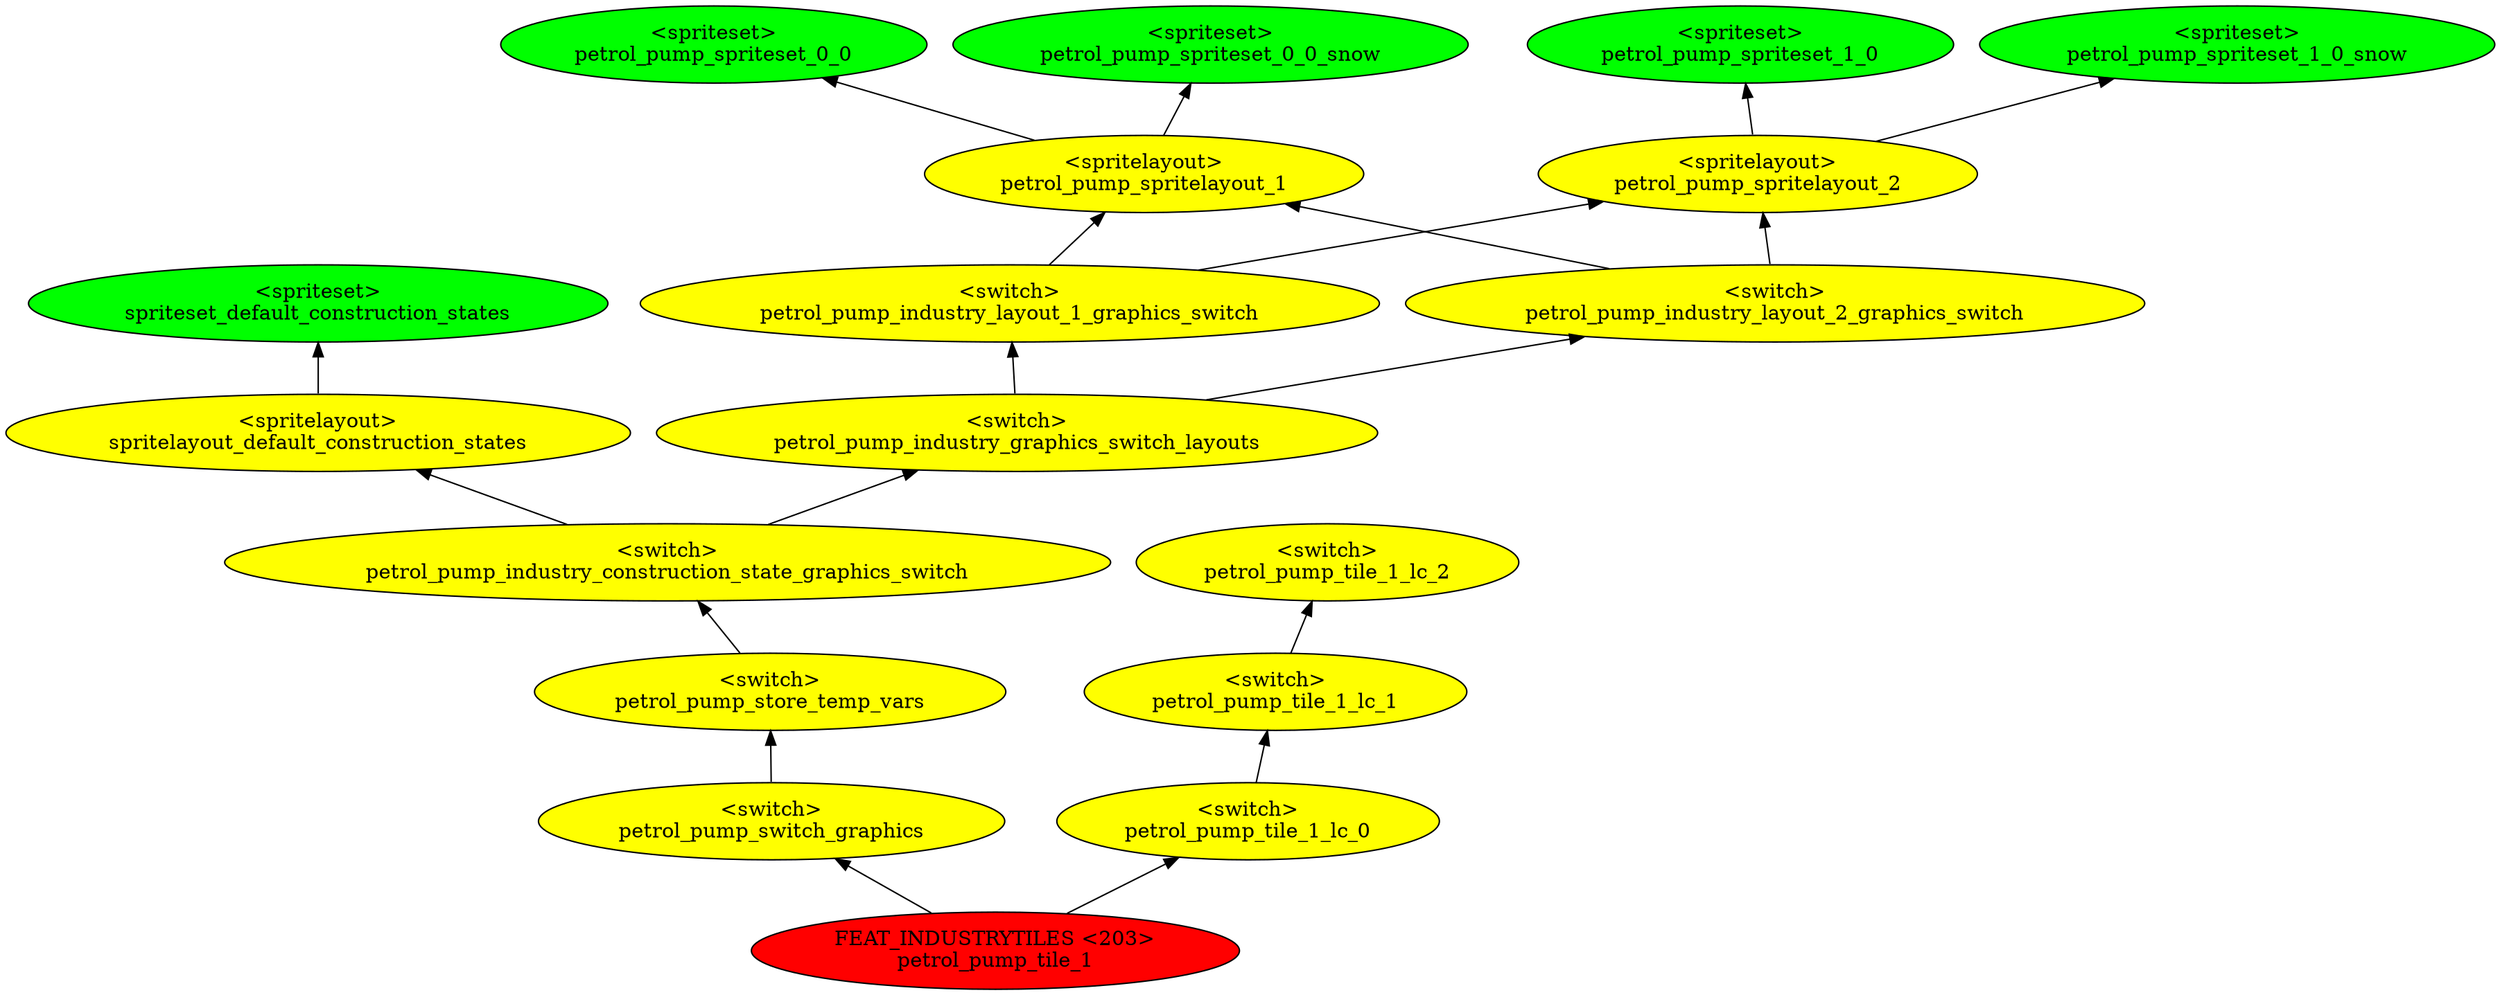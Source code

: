 digraph {
rankdir="BT"
spriteset_default_construction_states [fillcolor=green style="filled" label="<spriteset>\nspriteset_default_construction_states"]
spritelayout_default_construction_states [fillcolor=yellow style="filled" label="<spritelayout>\nspritelayout_default_construction_states"]
petrol_pump_spriteset_0_0 [fillcolor=green style="filled" label="<spriteset>\npetrol_pump_spriteset_0_0"]
petrol_pump_spriteset_0_0_snow [fillcolor=green style="filled" label="<spriteset>\npetrol_pump_spriteset_0_0_snow"]
petrol_pump_spriteset_1_0 [fillcolor=green style="filled" label="<spriteset>\npetrol_pump_spriteset_1_0"]
petrol_pump_spriteset_1_0_snow [fillcolor=green style="filled" label="<spriteset>\npetrol_pump_spriteset_1_0_snow"]
petrol_pump_spritelayout_1 [fillcolor=yellow style="filled" label="<spritelayout>\npetrol_pump_spritelayout_1"]
petrol_pump_spritelayout_2 [fillcolor=yellow style="filled" label="<spritelayout>\npetrol_pump_spritelayout_2"]
petrol_pump_industry_layout_1_graphics_switch [fillcolor=yellow style="filled" label="<switch>\npetrol_pump_industry_layout_1_graphics_switch"]
petrol_pump_industry_layout_2_graphics_switch [fillcolor=yellow style="filled" label="<switch>\npetrol_pump_industry_layout_2_graphics_switch"]
petrol_pump_industry_graphics_switch_layouts [fillcolor=yellow style="filled" label="<switch>\npetrol_pump_industry_graphics_switch_layouts"]
petrol_pump_industry_construction_state_graphics_switch [fillcolor=yellow style="filled" label="<switch>\npetrol_pump_industry_construction_state_graphics_switch"]
petrol_pump_store_temp_vars [fillcolor=yellow style="filled" label="<switch>\npetrol_pump_store_temp_vars"]
petrol_pump_switch_graphics [fillcolor=yellow style="filled" label="<switch>\npetrol_pump_switch_graphics"]
petrol_pump_tile_1_lc_2 [fillcolor=yellow style="filled" label="<switch>\npetrol_pump_tile_1_lc_2"]
petrol_pump_tile_1_lc_1 [fillcolor=yellow style="filled" label="<switch>\npetrol_pump_tile_1_lc_1"]
petrol_pump_tile_1_lc_0 [fillcolor=yellow style="filled" label="<switch>\npetrol_pump_tile_1_lc_0"]
petrol_pump_tile_1 [fillcolor=red style="filled" label="FEAT_INDUSTRYTILES <203>\npetrol_pump_tile_1"]
petrol_pump_store_temp_vars->petrol_pump_industry_construction_state_graphics_switch
petrol_pump_spritelayout_1->petrol_pump_spriteset_0_0
petrol_pump_industry_construction_state_graphics_switch->spritelayout_default_construction_states
petrol_pump_industry_construction_state_graphics_switch->petrol_pump_industry_graphics_switch_layouts
petrol_pump_tile_1->petrol_pump_switch_graphics
petrol_pump_tile_1->petrol_pump_tile_1_lc_0
petrol_pump_switch_graphics->petrol_pump_store_temp_vars
petrol_pump_industry_layout_2_graphics_switch->petrol_pump_spritelayout_1
petrol_pump_industry_graphics_switch_layouts->petrol_pump_industry_layout_2_graphics_switch
petrol_pump_industry_graphics_switch_layouts->petrol_pump_industry_layout_1_graphics_switch
petrol_pump_spritelayout_2->petrol_pump_spriteset_1_0_snow
petrol_pump_industry_layout_1_graphics_switch->petrol_pump_spritelayout_1
petrol_pump_spritelayout_1->petrol_pump_spriteset_0_0_snow
petrol_pump_industry_layout_2_graphics_switch->petrol_pump_spritelayout_2
spritelayout_default_construction_states->spriteset_default_construction_states
petrol_pump_tile_1_lc_1->petrol_pump_tile_1_lc_2
petrol_pump_tile_1_lc_0->petrol_pump_tile_1_lc_1
petrol_pump_industry_layout_1_graphics_switch->petrol_pump_spritelayout_2
petrol_pump_spritelayout_2->petrol_pump_spriteset_1_0
}
